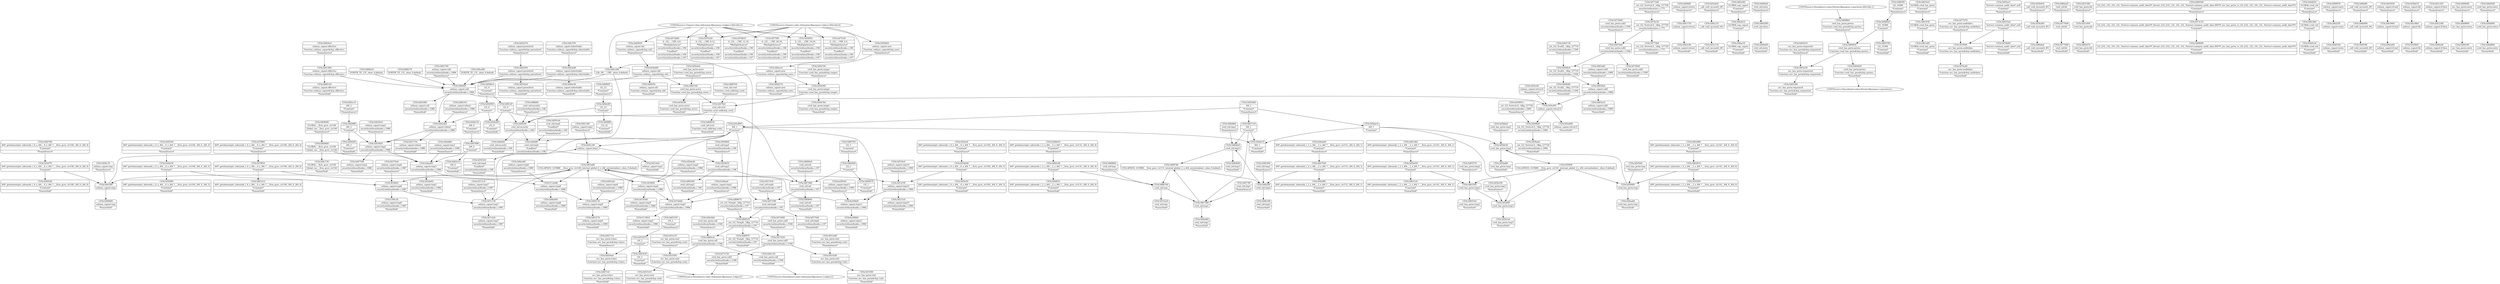 digraph {
	CE0x3d41340 [shape=record,shape=Mrecord,label="{CE0x3d41340|selinux_capset:tmp1|*SummSource*}"]
	CE0x3d40fd0 [shape=record,shape=Mrecord,label="{CE0x3d40fd0|selinux_capset:return|*SummSource*}"]
	CE0x3d3c800 [shape=record,shape=Mrecord,label="{CE0x3d3c800|i64_1|*Constant*}"]
	CE0x3d3ebe0 [shape=record,shape=Mrecord,label="{CE0x3d3ebe0|_call_void_mcount()_#3|*SummSource*}"]
	CE0x3d41480 [shape=record,shape=Mrecord,label="{CE0x3d41480|selinux_capset:effective|Function::selinux_capset&Arg::effective::}"]
	CE0x3d427f0 [shape=record,shape=Mrecord,label="{CE0x3d427f0|selinux_capset:inheritable|Function::selinux_capset&Arg::inheritable::|*SummSource*}"]
	CE0x3d430e0 [shape=record,shape=Mrecord,label="{CE0x3d430e0|selinux_capset:tmp2|security/selinux/hooks.c,1986|*SummSource*}"]
	CE0x3d443a0 [shape=record,shape=Mrecord,label="{CE0x3d443a0|selinux_capset:tmp9|security/selinux/hooks.c,1989|*SummSource*}"]
	CE0x3d63170 [shape=record,shape=Mrecord,label="{CE0x3d63170|selinux_capset:tmp9|security/selinux/hooks.c,1989|*SummSink*}"]
	CE0x3d65500 [shape=record,shape=Mrecord,label="{CE0x3d65500|cred_has_perm:tmp2}"]
	CE0x3d48f10 [shape=record,shape=Mrecord,label="{CE0x3d48f10|i64*_getelementptr_inbounds_(_2_x_i64_,_2_x_i64_*___llvm_gcov_ctr131,_i64_0,_i64_0)|*Constant*|*SummSink*}"]
	CE0x3d62e80 [shape=record,shape=Mrecord,label="{CE0x3d62e80|GLOBAL:cap_capset|*Constant*|*SummSource*}"]
	CE0x3d655e0 [shape=record,shape=Mrecord,label="{CE0x3d655e0|cred_has_perm:tmp2|*SummSink*}"]
	CE0x3d739d0 [shape=record,shape=Mrecord,label="{CE0x3d739d0|cred_has_perm:call2|security/selinux/hooks.c,1508|*SummSource*}"]
	CE0x3d3dc80 [shape=record,shape=Mrecord,label="{CE0x3d3dc80|i32_0|*Constant*|*SummSink*}"]
	CE0x3d45430 [shape=record,shape=Mrecord,label="{CE0x3d45430|i16_2|*Constant*|*SummSink*}"]
	CE0x3d4fc20 [shape=record,shape=Mrecord,label="{CE0x3d4fc20|i32_0|*Constant*}"]
	"CONST[source:0(mediator),value:2(dynamic)][purpose:{object}]"
	CE0x3d570f0 [shape=record,shape=Mrecord,label="{CE0x3d570f0|4:_i32,_:_CRE_20,24_|*MultipleSource*|security/selinux/hooks.c,196|*LoadInst*|security/selinux/hooks.c,196|security/selinux/hooks.c,197}"]
	CE0x3d68350 [shape=record,shape=Mrecord,label="{CE0x3d68350|cred_sid:cred|Function::cred_sid&Arg::cred::|*SummSource*}"]
	CE0x3d42740 [shape=record,shape=Mrecord,label="{CE0x3d42740|selinux_capset:call|security/selinux/hooks.c,1984|*SummSource*}"]
	CE0x3d5de60 [shape=record,shape=Mrecord,label="{CE0x3d5de60|selinux_capset:tmp3|security/selinux/hooks.c,1986|*SummSink*}"]
	CE0x3d614b0 [shape=record,shape=Mrecord,label="{CE0x3d614b0|i64*_getelementptr_inbounds_(_2_x_i64_,_2_x_i64_*___llvm_gcov_ctr141,_i64_0,_i64_1)|*Constant*|*SummSource*}"]
	CE0x3d76610 [shape=record,shape=Mrecord,label="{CE0x3d76610|4:_i32,_:_CRE_12,16_|*MultipleSource*|security/selinux/hooks.c,196|*LoadInst*|security/selinux/hooks.c,196|security/selinux/hooks.c,197}"]
	CE0x3d73750 [shape=record,shape=Mrecord,label="{CE0x3d73750|cred_has_perm:call1|security/selinux/hooks.c,1506|*SummSink*}"]
	CE0x3d45710 [shape=record,shape=Mrecord,label="{CE0x3d45710|avc_has_perm:tclass|Function::avc_has_perm&Arg::tclass::|*SummSource*}"]
	CE0x3d4d280 [shape=record,shape=Mrecord,label="{CE0x3d4d280|cred_sid:entry}"]
	CE0x3d62b10 [shape=record,shape=Mrecord,label="{CE0x3d62b10|GLOBAL:cap_capset|*Constant*}"]
	CE0x3d3ef70 [shape=record,shape=Mrecord,label="{CE0x3d3ef70|i64*_getelementptr_inbounds_(_6_x_i64_,_6_x_i64_*___llvm_gcov_ctr140,_i64_0,_i64_0)|*Constant*}"]
	CE0x3d60ec0 [shape=record,shape=Mrecord,label="{CE0x3d60ec0|cred_has_perm:call|security/selinux/hooks.c,1506}"]
	CE0x3d47fa0 [shape=record,shape=Mrecord,label="{CE0x3d47fa0|cred_sid:cred|Function::cred_sid&Arg::cred::}"]
	"CONST[source:0(mediator),value:0(static)][purpose:{operation}][SrcIdx:1]"
	CE0x4a58540 [shape=record,shape=Mrecord,label="{CE0x4a58540|selinux_capset:tmp11|security/selinux/hooks.c,1990|*SummSource*}"]
	CE0x3d5b4e0 [shape=record,shape=Mrecord,label="{CE0x3d5b4e0|cred_has_perm:actor|Function::cred_has_perm&Arg::actor::|*SummSource*}"]
	CE0x3d42950 [shape=record,shape=Mrecord,label="{CE0x3d42950|selinux_capset:permitted|Function::selinux_capset&Arg::permitted::}"]
	"CONST[source:0(mediator),value:0(static)][purpose:{operation}]"
	CE0x3d46da0 [shape=record,shape=Mrecord,label="{CE0x3d46da0|cred_sid:entry|*SummSource*}"]
	CE0x3d75a20 [shape=record,shape=Mrecord,label="{CE0x3d75a20|cred_sid:tmp|*SummSink*}"]
	CE0x3d5b950 [shape=record,shape=Mrecord,label="{CE0x3d5b950|i32_0|*Constant*}"]
	CE0x3d680a0 [shape=record,shape=Mrecord,label="{CE0x3d680a0|cred_sid:sid|security/selinux/hooks.c,197|*SummSource*}"]
	CE0x3d46e60 [shape=record,shape=Mrecord,label="{CE0x3d46e60|cred_sid:entry|*SummSink*}"]
	CE0x3d61a60 [shape=record,shape=Mrecord,label="{CE0x3d61a60|GLOBAL:cred_has_perm|*Constant*|*SummSink*}"]
	CE0x3d7c2e0 [shape=record,shape=Mrecord,label="{CE0x3d7c2e0|selinux_capset:tmp7|security/selinux/hooks.c,1987|*SummSink*}"]
	CE0x3d615c0 [shape=record,shape=Mrecord,label="{CE0x3d615c0|i64*_getelementptr_inbounds_(_2_x_i64_,_2_x_i64_*___llvm_gcov_ctr141,_i64_0,_i64_1)|*Constant*|*SummSink*}"]
	CE0x3d51750 [shape=record,shape=Mrecord,label="{CE0x3d51750|selinux_capset:tobool|security/selinux/hooks.c,1986|*SummSink*}"]
	CE0x3d659a0 [shape=record,shape=Mrecord,label="{CE0x3d659a0|selinux_capset:call1|security/selinux/hooks.c,1989}"]
	CE0x3d76b60 [shape=record,shape=Mrecord,label="{CE0x3d76b60|%struct.common_audit_data*_null|*Constant*|*SummSink*}"]
	CE0x3d468e0 [shape=record,shape=Mrecord,label="{CE0x3d468e0|i32_16384|*Constant*}"]
	CE0x3d77240 [shape=record,shape=Mrecord,label="{CE0x3d77240|_ret_i32_%retval.0,_!dbg_!27728|security/selinux/avc.c,775|*SummSource*}"]
	CE0x3d408f0 [shape=record,shape=Mrecord,label="{CE0x3d408f0|i64_2|*Constant*}"]
	CE0x3d5b580 [shape=record,shape=Mrecord,label="{CE0x3d5b580|cred_has_perm:target|Function::cred_has_perm&Arg::target::}"]
	CE0x3d5b260 [shape=record,shape=Mrecord,label="{CE0x3d5b260|_call_void_mcount()_#3}"]
	CE0x3d776d0 [shape=record,shape=Mrecord,label="{CE0x3d776d0|cred_sid:bb}"]
	CE0x3d3c110 [shape=record,shape=Mrecord,label="{CE0x3d3c110|_call_void_mcount()_#3|*SummSink*}"]
	CE0x3d66cd0 [shape=record,shape=Mrecord,label="{CE0x3d66cd0|i64*_getelementptr_inbounds_(_2_x_i64_,_2_x_i64_*___llvm_gcov_ctr131,_i64_0,_i64_0)|*Constant*}"]
	CE0x3d455a0 [shape=record,shape=Mrecord,label="{CE0x3d455a0|%struct.common_audit_data*_null|*Constant*}"]
	CE0x3d648d0 [shape=record,shape=Mrecord,label="{CE0x3d648d0|GLOBAL:__llvm_gcov_ctr140|Global_var:__llvm_gcov_ctr140}"]
	CE0x5abadf0 [shape=record,shape=Mrecord,label="{CE0x5abadf0|selinux_capset:tmp3|security/selinux/hooks.c,1986}"]
	CE0x3d51400 [shape=record,shape=Mrecord,label="{CE0x3d51400|cred_has_perm:bb}"]
	CE0x3d446c0 [shape=record,shape=Mrecord,label="{CE0x3d446c0|_ret_i32_%call2,_!dbg_!27719|security/selinux/hooks.c,1508}"]
	CE0x3d5bd30 [shape=record,shape=Mrecord,label="{CE0x3d5bd30|i64*_getelementptr_inbounds_(_2_x_i64_,_2_x_i64_*___llvm_gcov_ctr141,_i64_0,_i64_1)|*Constant*}"]
	CE0x3d68520 [shape=record,shape=Mrecord,label="{CE0x3d68520|_ret_i32_%tmp6,_!dbg_!27716|security/selinux/hooks.c,197}"]
	CE0x3d76e30 [shape=record,shape=Mrecord,label="{CE0x3d76e30|_ret_i32_%retval.0,_!dbg_!27728|security/selinux/avc.c,775}"]
	CE0x3d73c70 [shape=record,shape=Mrecord,label="{CE0x3d73c70|i32_(i32,_i32,_i16,_i32,_%struct.common_audit_data*)*_bitcast_(i32_(i32,_i32,_i16,_i32,_%struct.common_audit_data.495*)*_avc_has_perm_to_i32_(i32,_i32,_i16,_i32,_%struct.common_audit_data*)*)|*Constant*}"]
	CE0x3d4f8f0 [shape=record,shape=Mrecord,label="{CE0x3d4f8f0|i32_22|*Constant*|*SummSink*}"]
	CE0x3d54c40 [shape=record,shape=Mrecord,label="{CE0x3d54c40|selinux_capset:retval.0|*SummSource*}"]
	CE0x3d7c150 [shape=record,shape=Mrecord,label="{CE0x3d7c150|selinux_capset:tmp7|security/selinux/hooks.c,1987}"]
	CE0x3d673f0 [shape=record,shape=Mrecord,label="{CE0x3d673f0|cred_sid:tmp1|*SummSource*}"]
	CE0x3d4d1a0 [shape=record,shape=Mrecord,label="{CE0x3d4d1a0|GLOBAL:cred_sid|*Constant*|*SummSink*}"]
	CE0x3d4b360 [shape=record,shape=Mrecord,label="{CE0x3d4b360|cred_sid:tmp2|*SummSource*}"]
	CE0x3d42c10 [shape=record,shape=Mrecord,label="{CE0x3d42c10|_call_void_mcount()_#3}"]
	CE0x3d49470 [shape=record,shape=Mrecord,label="{CE0x3d49470|selinux_capset:entry|*SummSource*}"]
	CE0x3d4bbf0 [shape=record,shape=Mrecord,label="{CE0x3d4bbf0|_call_void_mcount()_#3|*SummSource*}"]
	CE0x3d665f0 [shape=record,shape=Mrecord,label="{CE0x3d665f0|i32_16384|*Constant*|*SummSource*}"]
	CE0x4a586b0 [shape=record,shape=Mrecord,label="{CE0x4a586b0|selinux_capset:tmp11|security/selinux/hooks.c,1990|*SummSink*}"]
	CE0x3d5b7b0 [shape=record,shape=Mrecord,label="{CE0x3d5b7b0|cred_has_perm:target|Function::cred_has_perm&Arg::target::|*SummSink*}"]
	CE0x3d461b0 [shape=record,shape=Mrecord,label="{CE0x3d461b0|selinux_capset:entry|*SummSink*}"]
	CE0x3d5e690 [shape=record,shape=Mrecord,label="{CE0x3d5e690|selinux_capset:retval.0|*SummSink*}"]
	CE0x3d68450 [shape=record,shape=Mrecord,label="{CE0x3d68450|cred_sid:cred|Function::cred_sid&Arg::cred::|*SummSink*}"]
	CE0x3d41dd0 [shape=record,shape=Mrecord,label="{CE0x3d41dd0|128:_i8*,_:_CRE:_elem_0:default:}"]
	CE0x3d69900 [shape=record,shape=Mrecord,label="{CE0x3d69900|cred_sid:sid|security/selinux/hooks.c,197|*SummSink*}"]
	CE0x3d44840 [shape=record,shape=Mrecord,label="{CE0x3d44840|_ret_i32_%call2,_!dbg_!27719|security/selinux/hooks.c,1508|*SummSink*}"]
	CE0x3636fe0 [shape=record,shape=Mrecord,label="{CE0x3636fe0|selinux_capset:tmp6|security/selinux/hooks.c,1987}"]
	CE0x3d3bdd0 [shape=record,shape=Mrecord,label="{CE0x3d3bdd0|selinux_capset:old|Function::selinux_capset&Arg::old::}"]
	CE0x5cb9aa0 [shape=record,shape=Mrecord,label="{CE0x5cb9aa0|selinux_capset:tmp5|security/selinux/hooks.c,1986|*SummSource*}"]
	CE0x3d66920 [shape=record,shape=Mrecord,label="{CE0x3d66920|cred_has_perm:perms|Function::cred_has_perm&Arg::perms::}"]
	CE0x3d4f590 [shape=record,shape=Mrecord,label="{CE0x3d4f590|_call_void_mcount()_#3|*SummSink*}"]
	CE0x3d43030 [shape=record,shape=Mrecord,label="{CE0x3d43030|selinux_capset:if.end|*SummSource*}"]
	CE0x3d3bb10 [shape=record,shape=Mrecord,label="{CE0x3d3bb10|selinux_capset:bb|*SummSource*}"]
	CE0x3d49240 [shape=record,shape=Mrecord,label="{CE0x3d49240|i64*_getelementptr_inbounds_(_6_x_i64_,_6_x_i64_*___llvm_gcov_ctr140,_i64_0,_i64_0)|*Constant*|*SummSink*}"]
	CE0x3d5b1a0 [shape=record,shape=Mrecord,label="{CE0x3d5b1a0|cred_has_perm:tmp3|*SummSink*}"]
	CE0x3d44050 [shape=record,shape=Mrecord,label="{CE0x3d44050|selinux_capset:old|Function::selinux_capset&Arg::old::|*SummSource*}"]
	CE0x3d60da0 [shape=record,shape=Mrecord,label="{CE0x3d60da0|_call_void_mcount()_#3|*SummSink*}"]
	CE0x3d40780 [shape=record,shape=Mrecord,label="{CE0x3d40780|i64*_getelementptr_inbounds_(_6_x_i64_,_6_x_i64_*___llvm_gcov_ctr140,_i64_0,_i64_0)|*Constant*|*SummSource*}"]
	CE0x3d50320 [shape=record,shape=Mrecord,label="{CE0x3d50320|cred_sid:tmp4|*LoadInst*|security/selinux/hooks.c,196|*SummSink*}"]
	CE0x3d5fca0 [shape=record,shape=Mrecord,label="{CE0x3d5fca0|i64*_getelementptr_inbounds_(_6_x_i64_,_6_x_i64_*___llvm_gcov_ctr140,_i64_0,_i64_5)|*Constant*|*SummSource*}"]
	CE0x3d41080 [shape=record,shape=Mrecord,label="{CE0x3d41080|selinux_capset:call|security/selinux/hooks.c,1984|*SummSink*}"]
	CE0x3d62880 [shape=record,shape=Mrecord,label="{CE0x3d62880|i64*_getelementptr_inbounds_(_2_x_i64_,_2_x_i64_*___llvm_gcov_ctr141,_i64_0,_i64_0)|*Constant*|*SummSource*}"]
	CE0x3d44730 [shape=record,shape=Mrecord,label="{CE0x3d44730|_ret_i32_%call2,_!dbg_!27719|security/selinux/hooks.c,1508|*SummSource*}"]
	CE0x3d45b10 [shape=record,shape=Mrecord,label="{CE0x3d45b10|avc_has_perm:requested|Function::avc_has_perm&Arg::requested::|*SummSource*}"]
	CE0x3d4aab0 [shape=record,shape=Mrecord,label="{CE0x3d4aab0|cred_has_perm:tmp|*SummSink*}"]
	CE0x3d475d0 [shape=record,shape=Mrecord,label="{CE0x3d475d0|selinux_capset:tmp2|security/selinux/hooks.c,1986|*SummSink*}"]
	CE0x3d4ee80 [shape=record,shape=Mrecord,label="{CE0x3d4ee80|VOIDTB_TE:_CE:_elem_0:default:}"]
	CE0x3d67310 [shape=record,shape=Mrecord,label="{CE0x3d67310|i64_1|*Constant*}"]
	CE0x3d62f30 [shape=record,shape=Mrecord,label="{CE0x3d62f30|selinux_capset:entry}"]
	CE0x3d49690 [shape=record,shape=Mrecord,label="{CE0x3d49690|i32_(i32,_i32,_i16,_i32,_%struct.common_audit_data*)*_bitcast_(i32_(i32,_i32,_i16,_i32,_%struct.common_audit_data.495*)*_avc_has_perm_to_i32_(i32,_i32,_i16,_i32,_%struct.common_audit_data*)*)|*Constant*|*SummSink*}"]
	CE0x3d69870 [shape=record,shape=Mrecord,label="{CE0x3d69870|i32_1|*Constant*|*SummSink*}"]
	CE0x3d69300 [shape=record,shape=Mrecord,label="{CE0x3d69300|cred_sid:tmp5|security/selinux/hooks.c,196|*SummSink*}"]
	CE0x3d62810 [shape=record,shape=Mrecord,label="{CE0x3d62810|i64*_getelementptr_inbounds_(_2_x_i64_,_2_x_i64_*___llvm_gcov_ctr141,_i64_0,_i64_0)|*Constant*}"]
	CE0x3d423d0 [shape=record,shape=Mrecord,label="{CE0x3d423d0|selinux_capset:if.then}"]
	CE0x3d772b0 [shape=record,shape=Mrecord,label="{CE0x3d772b0|_ret_i32_%retval.0,_!dbg_!27728|security/selinux/avc.c,775|*SummSink*}"]
	CE0x3d4d370 [shape=record,shape=Mrecord,label="{CE0x3d4d370|selinux_capset:new|Function::selinux_capset&Arg::new::|*SummSink*}"]
	CE0x3d533c0 [shape=record,shape=Mrecord,label="{CE0x3d533c0|selinux_capset:tmp10|security/selinux/hooks.c,1990|*SummSink*}"]
	CE0x3d66140 [shape=record,shape=Mrecord,label="{CE0x3d66140|selinux_capset:effective|Function::selinux_capset&Arg::effective::|*SummSink*}"]
	CE0x3d49c90 [shape=record,shape=Mrecord,label="{CE0x3d49c90|avc_has_perm:entry|*SummSink*}"]
	CE0x3d65a80 [shape=record,shape=Mrecord,label="{CE0x3d65a80|selinux_capset:call1|security/selinux/hooks.c,1989|*SummSource*}"]
	CE0x3d534c0 [shape=record,shape=Mrecord,label="{CE0x3d534c0|selinux_capset:tmp10|security/selinux/hooks.c,1990|*SummSource*}"]
	CE0x3d42a00 [shape=record,shape=Mrecord,label="{CE0x3d42a00|selinux_capset:if.end|*SummSink*}"]
	CE0x3d5d3e0 [shape=record,shape=Mrecord,label="{CE0x3d5d3e0|selinux_capset:permitted|Function::selinux_capset&Arg::permitted::|*SummSink*}"]
	CE0x3d44130 [shape=record,shape=Mrecord,label="{CE0x3d44130|selinux_capset:tmp9|security/selinux/hooks.c,1989}"]
	CE0x3d501a0 [shape=record,shape=Mrecord,label="{CE0x3d501a0|cred_sid:tmp4|*LoadInst*|security/selinux/hooks.c,196|*SummSource*}"]
	CE0x3d5bba0 [shape=record,shape=Mrecord,label="{CE0x3d5bba0|cred_has_perm:tmp1|*SummSource*}"]
	CE0x3d4bc60 [shape=record,shape=Mrecord,label="{CE0x3d4bc60|i32_22|*Constant*}"]
	CE0x3d45a30 [shape=record,shape=Mrecord,label="{CE0x3d45a30|avc_has_perm:requested|Function::avc_has_perm&Arg::requested::}"]
	CE0x3d57290 [shape=record,shape=Mrecord,label="{CE0x3d57290|cred_sid:tmp6|security/selinux/hooks.c,197}"]
	CE0x3d4fc90 [shape=record,shape=Mrecord,label="{CE0x3d4fc90|cred_sid:security|security/selinux/hooks.c,196}"]
	CE0x53f4c30 [shape=record,shape=Mrecord,label="{CE0x53f4c30|selinux_capset:tmp6|security/selinux/hooks.c,1987|*SummSink*}"]
	CE0x3d668b0 [shape=record,shape=Mrecord,label="{CE0x3d668b0|cred_has_perm:perms|Function::cred_has_perm&Arg::perms::|*SummSource*}"]
	CE0x3d43920 [shape=record,shape=Mrecord,label="{CE0x3d43920|selinux_capset:tmp2|security/selinux/hooks.c,1986}"]
	CE0x3d4dcc0 [shape=record,shape=Mrecord,label="{CE0x3d4dcc0|i64_0|*Constant*|*SummSink*}"]
	CE0x511a0d0 [shape=record,shape=Mrecord,label="{CE0x511a0d0|selinux_capset:tmp8|security/selinux/hooks.c,1989}"]
	"CONST[source:1(input),value:2(dynamic)][purpose:{object}][SrcIdx:0]"
	CE0x3d5e4f0 [shape=record,shape=Mrecord,label="{CE0x3d5e4f0|selinux_capset:retval.0}"]
	CE0x3d5f300 [shape=record,shape=Mrecord,label="{CE0x3d5f300|i64*_getelementptr_inbounds_(_2_x_i64_,_2_x_i64_*___llvm_gcov_ctr141,_i64_0,_i64_0)|*Constant*|*SummSink*}"]
	CE0x3d68760 [shape=record,shape=Mrecord,label="{CE0x3d68760|cred_sid:tmp}"]
	CE0x3d68670 [shape=record,shape=Mrecord,label="{CE0x3d68670|_ret_i32_%tmp6,_!dbg_!27716|security/selinux/hooks.c,197|*SummSource*}"]
	CE0x3d77490 [shape=record,shape=Mrecord,label="{CE0x3d77490|cred_sid:bb|*SummSink*}"]
	CE0x3d41f00 [shape=record,shape=Mrecord,label="{CE0x3d41f00|selinux_capset:tmp}"]
	CE0x3d47690 [shape=record,shape=Mrecord,label="{CE0x3d47690|i64_0|*Constant*}"]
	CE0x3d42cc0 [shape=record,shape=Mrecord,label="{CE0x3d42cc0|i64_2|*Constant*|*SummSource*}"]
	CE0x3d61930 [shape=record,shape=Mrecord,label="{CE0x3d61930|GLOBAL:cred_has_perm|*Constant*}"]
	CE0x3d675b0 [shape=record,shape=Mrecord,label="{CE0x3d675b0|i64*_getelementptr_inbounds_(_2_x_i64_,_2_x_i64_*___llvm_gcov_ctr131,_i64_0,_i64_1)|*Constant*}"]
	CE0x3d4f050 [shape=record,shape=Mrecord,label="{CE0x3d4f050|selinux_capset:old|Function::selinux_capset&Arg::old::|*SummSink*}"]
	CE0x3d73690 [shape=record,shape=Mrecord,label="{CE0x3d73690|cred_has_perm:call1|security/selinux/hooks.c,1506|*SummSource*}"]
	CE0x3d4cc50 [shape=record,shape=Mrecord,label="{CE0x3d4cc50|cred_has_perm:call|security/selinux/hooks.c,1506|*SummSink*}"]
	CE0x3d59aa0 [shape=record,shape=Mrecord,label="{CE0x3d59aa0|_ret_i32_%retval.0,_!dbg_!27726|security/selinux/hooks.c,1990|*SummSink*}"]
	CE0x3d73520 [shape=record,shape=Mrecord,label="{CE0x3d73520|cred_has_perm:call1|security/selinux/hooks.c,1506}"]
	CE0x3d50450 [shape=record,shape=Mrecord,label="{CE0x3d50450|cred_sid:tmp5|security/selinux/hooks.c,196}"]
	CE0x3d457e0 [shape=record,shape=Mrecord,label="{CE0x3d457e0|avc_has_perm:tclass|Function::avc_has_perm&Arg::tclass::|*SummSink*}"]
	CE0x3d50600 [shape=record,shape=Mrecord,label="{CE0x3d50600|cred_sid:tmp5|security/selinux/hooks.c,196|*SummSource*}"]
	CE0x3d4d660 [shape=record,shape=Mrecord,label="{CE0x3d4d660|cred_has_perm:entry|*SummSink*}"]
	CE0x3d4ac50 [shape=record,shape=Mrecord,label="{CE0x3d4ac50|GLOBAL:cap_capset|*Constant*|*SummSink*}"]
	CE0x5cb9a30 [shape=record,shape=Mrecord,label="{CE0x5cb9a30|i64*_getelementptr_inbounds_(_6_x_i64_,_6_x_i64_*___llvm_gcov_ctr140,_i64_0,_i64_3)|*Constant*}"]
	CE0x3d43660 [shape=record,shape=Mrecord,label="{CE0x3d43660|selinux_capset:if.end}"]
	CE0x3d682e0 [shape=record,shape=Mrecord,label="{CE0x3d682e0|VOIDTB_TE:_CE:_elem_0:default:}"]
	CE0x3d5d370 [shape=record,shape=Mrecord,label="{CE0x3d5d370|selinux_capset:permitted|Function::selinux_capset&Arg::permitted::|*SummSource*}"]
	CE0x3d4b990 [shape=record,shape=Mrecord,label="{CE0x3d4b990|_call_void_mcount()_#3}"]
	CE0x3d69700 [shape=record,shape=Mrecord,label="{CE0x3d69700|i32_1|*Constant*|*SummSource*}"]
	CE0x36370e0 [shape=record,shape=Mrecord,label="{CE0x36370e0|selinux_capset:tmp6|security/selinux/hooks.c,1987|*SummSource*}"]
	CE0x3d54bd0 [shape=record,shape=Mrecord,label="{CE0x3d54bd0|i64*_getelementptr_inbounds_(_6_x_i64_,_6_x_i64_*___llvm_gcov_ctr140,_i64_0,_i64_5)|*Constant*}"]
	CE0x3d51850 [shape=record,shape=Mrecord,label="{CE0x3d51850|avc_has_perm:ssid|Function::avc_has_perm&Arg::ssid::}"]
	CE0x3d4ad60 [shape=record,shape=Mrecord,label="{CE0x3d4ad60|cred_sid:tmp1|*SummSink*}"]
	CE0x3d4b6e0 [shape=record,shape=Mrecord,label="{CE0x3d4b6e0|cred_sid:tmp3}"]
	CE0x3d65570 [shape=record,shape=Mrecord,label="{CE0x3d65570|cred_has_perm:tmp2|*SummSource*}"]
	CE0x3d3bc70 [shape=record,shape=Mrecord,label="{CE0x3d3bc70|selinux_capset:tmp|*SummSource*}"]
	CE0x3d4d740 [shape=record,shape=Mrecord,label="{CE0x3d4d740|cred_has_perm:actor|Function::cred_has_perm&Arg::actor::}"]
	CE0x3d4d5d0 [shape=record,shape=Mrecord,label="{CE0x3d4d5d0|cred_has_perm:entry|*SummSource*}"]
	CE0x3d77070 [shape=record,shape=Mrecord,label="{CE0x3d77070|avc_has_perm:auditdata|Function::avc_has_perm&Arg::auditdata::|*SummSource*}"]
	CE0x3d5f480 [shape=record,shape=Mrecord,label="{CE0x3d5f480|cred_has_perm:tmp}"]
	CE0x3d40dc0 [shape=record,shape=Mrecord,label="{CE0x3d40dc0|selinux_capset:effective|Function::selinux_capset&Arg::effective::|*SummSource*}"]
	CE0x3d618c0 [shape=record,shape=Mrecord,label="{CE0x3d618c0|GLOBAL:cred_has_perm|*Constant*|*SummSource*}"]
	CE0x3d65a10 [shape=record,shape=Mrecord,label="{CE0x3d65a10|selinux_capset:call1|security/selinux/hooks.c,1989|*SummSink*}"]
	CE0x3d5bb30 [shape=record,shape=Mrecord,label="{CE0x3d5bb30|cred_has_perm:tmp1}"]
	CE0x3d4b2f0 [shape=record,shape=Mrecord,label="{CE0x3d4b2f0|cred_sid:tmp2}"]
	CE0x3d51a70 [shape=record,shape=Mrecord,label="{CE0x3d51a70|avc_has_perm:ssid|Function::avc_has_perm&Arg::ssid::|*SummSource*}"]
	CE0x3d4dc50 [shape=record,shape=Mrecord,label="{CE0x3d4dc50|i64_0|*Constant*|*SummSource*}"]
	CE0x3d5b450 [shape=record,shape=Mrecord,label="{CE0x3d5b450|_call_void_mcount()_#3|*SummSource*}"]
	CE0x3d40f20 [shape=record,shape=Mrecord,label="{CE0x3d40f20|selinux_capset:call|security/selinux/hooks.c,1984}"]
	CE0x3d68840 [shape=record,shape=Mrecord,label="{CE0x3d68840|cred_sid:tmp|*SummSource*}"]
	CE0x3d4eb40 [shape=record,shape=Mrecord,label="{CE0x3d4eb40|selinux_capset:tmp8|security/selinux/hooks.c,1989|*SummSink*}"]
	CE0x3d64940 [shape=record,shape=Mrecord,label="{CE0x3d64940|GLOBAL:__llvm_gcov_ctr140|Global_var:__llvm_gcov_ctr140|*SummSource*}"]
	CE0x3d48d50 [shape=record,shape=Mrecord,label="{CE0x3d48d50|i64*_getelementptr_inbounds_(_2_x_i64_,_2_x_i64_*___llvm_gcov_ctr131,_i64_0,_i64_0)|*Constant*|*SummSource*}"]
	CE0x3d4b3d0 [shape=record,shape=Mrecord,label="{CE0x3d4b3d0|cred_sid:tmp2|*SummSink*}"]
	CE0x3d470a0 [shape=record,shape=Mrecord,label="{CE0x3d470a0|cred_has_perm:call2|security/selinux/hooks.c,1508}"]
	CE0x3d5f100 [shape=record,shape=Mrecord,label="{CE0x3d5f100|i64*_getelementptr_inbounds_(_6_x_i64_,_6_x_i64_*___llvm_gcov_ctr140,_i64_0,_i64_3)|*Constant*|*SummSource*}"]
	CE0x3d51580 [shape=record,shape=Mrecord,label="{CE0x3d51580|cred_has_perm:bb|*SummSource*}"]
	CE0x3d49800 [shape=record,shape=Mrecord,label="{CE0x3d49800|avc_has_perm:entry}"]
	CE0x3d687d0 [shape=record,shape=Mrecord,label="{CE0x3d687d0|COLLAPSED:_GCMRE___llvm_gcov_ctr131_internal_global_2_x_i64_zeroinitializer:_elem_0:default:}"]
	CE0x3d43a80 [shape=record,shape=Mrecord,label="{CE0x3d43a80|COLLAPSED:_GCMRE___llvm_gcov_ctr140_internal_global_6_x_i64_zeroinitializer:_elem_0:default:}"]
	CE0x3d44650 [shape=record,shape=Mrecord,label="{CE0x3d44650|cred_has_perm:perms|Function::cred_has_perm&Arg::perms::|*SummSink*}"]
	CE0x3d53350 [shape=record,shape=Mrecord,label="{CE0x3d53350|selinux_capset:tmp10|security/selinux/hooks.c,1990}"]
	CE0x3d7d540 [shape=record,shape=Mrecord,label="{CE0x3d7d540|selinux_capset:tmp4|security/selinux/hooks.c,1986|*SummSink*}"]
	CE0x3d575d0 [shape=record,shape=Mrecord,label="{CE0x3d575d0|cred_sid:tmp6|security/selinux/hooks.c,197|*SummSink*}"]
	CE0x3d5df40 [shape=record,shape=Mrecord,label="{CE0x3d5df40|selinux_capset:tmp4|security/selinux/hooks.c,1986}"]
	CE0x3d49b90 [shape=record,shape=Mrecord,label="{CE0x3d49b90|avc_has_perm:entry|*SummSource*}"]
	CE0x3d76fd0 [shape=record,shape=Mrecord,label="{CE0x3d76fd0|avc_has_perm:auditdata|Function::avc_has_perm&Arg::auditdata::}"]
	CE0x3d65d70 [shape=record,shape=Mrecord,label="{CE0x3d65d70|cred_has_perm:bb|*SummSink*}"]
	CE0x3d4b8d0 [shape=record,shape=Mrecord,label="{CE0x3d4b8d0|cred_sid:tmp3|*SummSink*}"]
	CE0x3d5f090 [shape=record,shape=Mrecord,label="{CE0x3d5f090|i64*_getelementptr_inbounds_(_6_x_i64_,_6_x_i64_*___llvm_gcov_ctr140,_i64_0,_i64_3)|*Constant*|*SummSink*}"]
	CE0x3d5f560 [shape=record,shape=Mrecord,label="{CE0x3d5f560|cred_has_perm:tmp|*SummSource*}"]
	CE0x3d51dd0 [shape=record,shape=Mrecord,label="{CE0x3d51dd0|avc_has_perm:tsid|Function::avc_has_perm&Arg::tsid::|*SummSource*}"]
	CE0x3d4cbb0 [shape=record,shape=Mrecord,label="{CE0x3d4cbb0|cred_has_perm:call|security/selinux/hooks.c,1506|*SummSource*}"]
	CE0x3d49580 [shape=record,shape=Mrecord,label="{CE0x3d49580|i32_(i32,_i32,_i16,_i32,_%struct.common_audit_data*)*_bitcast_(i32_(i32,_i32,_i16,_i32,_%struct.common_audit_data.495*)*_avc_has_perm_to_i32_(i32,_i32,_i16,_i32,_%struct.common_audit_data*)*)|*Constant*|*SummSource*}"]
	CE0x3d40c60 [shape=record,shape=Mrecord,label="{CE0x3d40c60|selinux_capset:if.then|*SummSink*}"]
	CE0x3d3c8b0 [shape=record,shape=Mrecord,label="{CE0x3d3c8b0|selinux_capset:bb}"]
	CE0x3d4f850 [shape=record,shape=Mrecord,label="{CE0x3d4f850|i32_22|*Constant*|*SummSource*}"]
	"CONST[source:0(mediator),value:2(dynamic)][purpose:{subject}]"
	CE0x3d4de70 [shape=record,shape=Mrecord,label="{CE0x3d4de70|i64_1|*Constant*|*SummSink*}"]
	CE0x3d4cd60 [shape=record,shape=Mrecord,label="{CE0x3d4cd60|GLOBAL:cred_sid|*Constant*}"]
	CE0x3d52070 [shape=record,shape=Mrecord,label="{CE0x3d52070|i16_2|*Constant*}"]
	CE0x3d4ea40 [shape=record,shape=Mrecord,label="{CE0x3d4ea40|selinux_capset:tmp8|security/selinux/hooks.c,1989|*SummSource*}"]
	CE0x3d57430 [shape=record,shape=Mrecord,label="{CE0x3d57430|cred_sid:tmp6|security/selinux/hooks.c,197|*SummSource*}"]
	CE0x3d73b00 [shape=record,shape=Mrecord,label="{CE0x3d73b00|cred_has_perm:call2|security/selinux/hooks.c,1508|*SummSink*}"]
	CE0x3d4f260 [shape=record,shape=Mrecord,label="{CE0x3d4f260|i64_2|*Constant*|*SummSink*}"]
	CE0x3d5b5f0 [shape=record,shape=Mrecord,label="{CE0x3d5b5f0|cred_has_perm:actor|Function::cred_has_perm&Arg::actor::|*SummSink*}"]
	CE0x3d46310 [shape=record,shape=Mrecord,label="{CE0x3d46310|selinux_capset:tobool|security/selinux/hooks.c,1986|*SummSource*}"]
	CE0x3d4fb60 [shape=record,shape=Mrecord,label="{CE0x3d4fb60|cred_sid:security|security/selinux/hooks.c,196|*SummSource*}"]
	CE0x3d7c1c0 [shape=record,shape=Mrecord,label="{CE0x3d7c1c0|selinux_capset:tmp7|security/selinux/hooks.c,1987|*SummSource*}"]
	CE0x3d5b100 [shape=record,shape=Mrecord,label="{CE0x3d5b100|cred_has_perm:tmp3|*SummSource*}"]
	CE0x3d4c730 [shape=record,shape=Mrecord,label="{CE0x3d4c730|GLOBAL:__llvm_gcov_ctr140|Global_var:__llvm_gcov_ctr140|*SummSink*}"]
	"CONST[source:1(input),value:2(dynamic)][purpose:{subject}][SrcIdx:2]"
	CE0x3d4be30 [shape=record,shape=Mrecord,label="{CE0x3d4be30|selinux_capset:inheritable|Function::selinux_capset&Arg::inheritable::|*SummSink*}"]
	CE0x3d4acc0 [shape=record,shape=Mrecord,label="{CE0x3d4acc0|selinux_capset:new|Function::selinux_capset&Arg::new::}"]
	CE0x3d679d0 [shape=record,shape=Mrecord,label="{CE0x3d679d0|cred_sid:sid|security/selinux/hooks.c,197}"]
	CE0x3d510e0 [shape=record,shape=Mrecord,label="{CE0x3d510e0|selinux_capset:tmp1|*SummSink*}"]
	CE0x3d4d490 [shape=record,shape=Mrecord,label="{CE0x3d4d490|cred_has_perm:entry}"]
	CE0x3d3f4b0 [shape=record,shape=Mrecord,label="{CE0x3d3f4b0|selinux_capset:bb|*SummSink*}"]
	CE0x3d7d4d0 [shape=record,shape=Mrecord,label="{CE0x3d7d4d0|selinux_capset:tmp5|security/selinux/hooks.c,1986}"]
	CE0x3d439d0 [shape=record,shape=Mrecord,label="{CE0x3d439d0|i64_1|*Constant*|*SummSource*}"]
	CE0x3d67380 [shape=record,shape=Mrecord,label="{CE0x3d67380|cred_sid:tmp1}"]
	CE0x3d56f50 [shape=record,shape=Mrecord,label="{CE0x3d56f50|4:_i32,_:_CRE_16,20_|*MultipleSource*|security/selinux/hooks.c,196|*LoadInst*|security/selinux/hooks.c,196|security/selinux/hooks.c,197}"]
	CE0x3d51b10 [shape=record,shape=Mrecord,label="{CE0x3d51b10|avc_has_perm:ssid|Function::avc_has_perm&Arg::ssid::|*SummSink*}"]
	CE0x3d5ded0 [shape=record,shape=Mrecord,label="{CE0x3d5ded0|selinux_capset:tmp4|security/selinux/hooks.c,1986|*SummSource*}"]
	CE0x3d4b860 [shape=record,shape=Mrecord,label="{CE0x3d4b860|cred_sid:tmp3|*SummSource*}"]
	CE0x5119fc0 [shape=record,shape=Mrecord,label="{CE0x5119fc0|selinux_capset:tmp5|security/selinux/hooks.c,1986|*SummSink*}"]
	CE0x3d5bac0 [shape=record,shape=Mrecord,label="{CE0x3d5bac0|i64_1|*Constant*}"]
	CE0x3d41c00 [shape=record,shape=Mrecord,label="{CE0x3d41c00|selinux_capset:tmp1}"]
	CE0x3d51f00 [shape=record,shape=Mrecord,label="{CE0x3d51f00|avc_has_perm:tsid|Function::avc_has_perm&Arg::tsid::|*SummSink*}"]
	CE0x3d50820 [shape=record,shape=Mrecord,label="{CE0x3d50820|selinux_capset:new|Function::selinux_capset&Arg::new::|*SummSource*}"]
	CE0x3d42ab0 [shape=record,shape=Mrecord,label="{CE0x3d42ab0|selinux_capset:tobool|security/selinux/hooks.c,1986}"]
	CE0x3d75cf0 [shape=record,shape=Mrecord,label="{CE0x3d75cf0|4:_i32,_:_CRE_0,4_|*MultipleSource*|security/selinux/hooks.c,196|*LoadInst*|security/selinux/hooks.c,196|security/selinux/hooks.c,197}"]
	CE0x3d66a20 [shape=record,shape=Mrecord,label="{CE0x3d66a20|cred_sid:bb|*SummSource*}"]
	CE0x3d4dd80 [shape=record,shape=Mrecord,label="{CE0x3d4dd80|selinux_capset:tmp3|security/selinux/hooks.c,1986|*SummSource*}"]
	CE0x3d598a0 [shape=record,shape=Mrecord,label="{CE0x3d598a0|_ret_i32_%retval.0,_!dbg_!27726|security/selinux/hooks.c,1990}"]
	CE0x3d7f890 [shape=record,shape=Mrecord,label="{CE0x3d7f890|i64*_getelementptr_inbounds_(_6_x_i64_,_6_x_i64_*___llvm_gcov_ctr140,_i64_0,_i64_4)|*Constant*|*SummSource*}"]
	CE0x3d4d020 [shape=record,shape=Mrecord,label="{CE0x3d4d020|GLOBAL:cred_sid|*Constant*|*SummSource*}"]
	CE0x3d68270 [shape=record,shape=Mrecord,label="{CE0x3d68270|VOIDTB_TE:_CE:_elem_0:default:}"]
	CE0x3d5fe50 [shape=record,shape=Mrecord,label="{CE0x3d5fe50|i64*_getelementptr_inbounds_(_6_x_i64_,_6_x_i64_*___llvm_gcov_ctr140,_i64_0,_i64_5)|*Constant*|*SummSink*}"]
	CE0x3d4af90 [shape=record,shape=Mrecord,label="{CE0x3d4af90|i64*_getelementptr_inbounds_(_2_x_i64_,_2_x_i64_*___llvm_gcov_ctr131,_i64_0,_i64_1)|*Constant*|*SummSink*}"]
	CE0x3d5b9c0 [shape=record,shape=Mrecord,label="{CE0x3d5b9c0|i32_0|*Constant*|*SummSource*}"]
	CE0x3d456a0 [shape=record,shape=Mrecord,label="{CE0x3d456a0|avc_has_perm:tclass|Function::avc_has_perm&Arg::tclass::}"]
	CE0x3d76320 [shape=record,shape=Mrecord,label="{CE0x3d76320|4:_i32,_:_CRE_8,12_|*MultipleSource*|security/selinux/hooks.c,196|*LoadInst*|security/selinux/hooks.c,196|security/selinux/hooks.c,197}"]
	CE0x3d65210 [shape=record,shape=Mrecord,label="{CE0x3d65210|i64*_getelementptr_inbounds_(_6_x_i64_,_6_x_i64_*___llvm_gcov_ctr140,_i64_0,_i64_4)|*Constant*|*SummSink*}"]
	CE0x3d46f70 [shape=record,shape=Mrecord,label="{CE0x3d46f70|_ret_i32_%tmp6,_!dbg_!27716|security/selinux/hooks.c,197|*SummSink*}"]
	CE0x3d59910 [shape=record,shape=Mrecord,label="{CE0x3d59910|_ret_i32_%retval.0,_!dbg_!27726|security/selinux/hooks.c,1990|*SummSource*}"]
	CE0x3d5af40 [shape=record,shape=Mrecord,label="{CE0x3d5af40|cred_has_perm:tmp3}"]
	CE0x3d40840 [shape=record,shape=Mrecord,label="{CE0x3d40840|selinux_capset:tmp|*SummSink*}"]
	CE0x3d5bdd0 [shape=record,shape=Mrecord,label="{CE0x3d5bdd0|cred_has_perm:tmp1|*SummSink*}"]
	CE0x3d45c80 [shape=record,shape=Mrecord,label="{CE0x3d45c80|avc_has_perm:requested|Function::avc_has_perm&Arg::requested::|*SummSink*}"]
	CE0x3d5f4f0 [shape=record,shape=Mrecord,label="{CE0x3d5f4f0|COLLAPSED:_GCMRE___llvm_gcov_ctr141_internal_global_2_x_i64_zeroinitializer:_elem_0:default:}"]
	CE0x3d45350 [shape=record,shape=Mrecord,label="{CE0x3d45350|i16_2|*Constant*|*SummSource*}"]
	CE0x3d4fe60 [shape=record,shape=Mrecord,label="{CE0x3d4fe60|cred_sid:security|security/selinux/hooks.c,196|*SummSink*}"]
	CE0x3d4fdf0 [shape=record,shape=Mrecord,label="{CE0x3d4fdf0|cred_sid:tmp4|*LoadInst*|security/selinux/hooks.c,196}"]
	CE0x3d69440 [shape=record,shape=Mrecord,label="{CE0x3d69440|i32_1|*Constant*}"]
	CE0x3d3c320 [shape=record,shape=Mrecord,label="{CE0x3d3c320|selinux_capset:if.then|*SummSource*}"]
	CE0x4a584d0 [shape=record,shape=Mrecord,label="{CE0x4a584d0|selinux_capset:tmp11|security/selinux/hooks.c,1990}"]
	CE0x3d45ec0 [shape=record,shape=Mrecord,label="{CE0x3d45ec0|%struct.common_audit_data*_null|*Constant*|*SummSource*}"]
	CE0x3d42ed0 [shape=record,shape=Mrecord,label="{CE0x3d42ed0|selinux_capset:inheritable|Function::selinux_capset&Arg::inheritable::}"]
	CE0x3d5b740 [shape=record,shape=Mrecord,label="{CE0x3d5b740|cred_has_perm:target|Function::cred_has_perm&Arg::target::|*SummSource*}"]
	CE0x3d75d60 [shape=record,shape=Mrecord,label="{CE0x3d75d60|4:_i32,_:_CRE_4,8_|*MultipleSource*|security/selinux/hooks.c,196|*LoadInst*|security/selinux/hooks.c,196|security/selinux/hooks.c,197}"]
	CE0x3d43c90 [shape=record,shape=Mrecord,label="{CE0x3d43c90|selinux_capset:return|*SummSink*}"]
	CE0x3d4ae60 [shape=record,shape=Mrecord,label="{CE0x3d4ae60|i64*_getelementptr_inbounds_(_2_x_i64_,_2_x_i64_*___llvm_gcov_ctr131,_i64_0,_i64_1)|*Constant*|*SummSource*}"]
	CE0x3d51bd0 [shape=record,shape=Mrecord,label="{CE0x3d51bd0|avc_has_perm:tsid|Function::avc_has_perm&Arg::tsid::}"]
	CE0x3d41730 [shape=record,shape=Mrecord,label="{CE0x3d41730|selinux_capset:return}"]
	CE0x3d66740 [shape=record,shape=Mrecord,label="{CE0x3d66740|i32_16384|*Constant*|*SummSink*}"]
	CE0x3d76cb0 [shape=record,shape=Mrecord,label="{CE0x3d76cb0|avc_has_perm:auditdata|Function::avc_has_perm&Arg::auditdata::|*SummSink*}"]
	CE0x3d7f820 [shape=record,shape=Mrecord,label="{CE0x3d7f820|i64*_getelementptr_inbounds_(_6_x_i64_,_6_x_i64_*___llvm_gcov_ctr140,_i64_0,_i64_4)|*Constant*}"]
	CE0x3d4dd80 -> CE0x5abadf0
	CE0x3d68520 -> CE0x3d73520
	CE0x3d5d370 -> CE0x3d42950
	CE0x3636fe0 -> CE0x53f4c30
	CE0x3d59910 -> CE0x3d598a0
	CE0x3d76e30 -> CE0x3d470a0
	CE0x3d41f00 -> CE0x3d40840
	CE0x3d501a0 -> CE0x3d4fdf0
	CE0x3d5b100 -> CE0x3d5af40
	CE0x3d43030 -> CE0x3d43660
	CE0x3d77070 -> CE0x3d76fd0
	CE0x3d42950 -> CE0x3d5d3e0
	CE0x3d51850 -> CE0x3d51b10
	CE0x3d7f890 -> CE0x3d7f820
	CE0x3d47690 -> CE0x3d4dcc0
	"CONST[source:1(input),value:2(dynamic)][purpose:{object}][SrcIdx:0]" -> CE0x3d570f0
	CE0x3d430e0 -> CE0x3d43920
	CE0x3d4d490 -> CE0x3d4d660
	CE0x3d408f0 -> CE0x3d4f260
	CE0x3d679d0 -> CE0x3d57290
	CE0x3d61930 -> CE0x3d61a60
	CE0x3d5b740 -> CE0x3d5b580
	CE0x3d53350 -> CE0x3d533c0
	CE0x3d57430 -> CE0x3d57290
	CE0x3d73750 -> "CONST[source:0(mediator),value:2(dynamic)][purpose:{object}]"
	CE0x3d5bac0 -> CE0x3d4de70
	CE0x3d51a70 -> CE0x3d51850
	CE0x3d3bdd0 -> CE0x3d4d740
	CE0x3d680a0 -> CE0x3d679d0
	CE0x3d4b2f0 -> CE0x3d4b6e0
	CE0x3d5ded0 -> CE0x3d5df40
	CE0x3d43a80 -> CE0x3636fe0
	CE0x3d66cd0 -> CE0x3d48f10
	CE0x3d44130 -> CE0x3d43a80
	CE0x4a58540 -> CE0x4a584d0
	CE0x3d3ebe0 -> CE0x3d42c10
	CE0x3d41480 -> CE0x3d40f20
	CE0x3d54bd0 -> CE0x3d53350
	CE0x5cb9aa0 -> CE0x3d7d4d0
	CE0x3d7c1c0 -> CE0x3d7c150
	CE0x3d62880 -> CE0x3d62810
	CE0x3d50820 -> CE0x3d4acc0
	CE0x3d64940 -> CE0x3d648d0
	CE0x3d40dc0 -> CE0x3d41480
	CE0x3d439d0 -> CE0x3d5bac0
	"CONST[source:1(input),value:2(dynamic)][purpose:{object}][SrcIdx:0]" -> CE0x3d41dd0
	CE0x3d659a0 -> CE0x3d5e4f0
	CE0x3d5bb30 -> CE0x3d5f4f0
	CE0x3d423d0 -> CE0x3d40c60
	CE0x3d45a30 -> CE0x3d45c80
	"CONST[source:1(input),value:2(dynamic)][purpose:{subject}][SrcIdx:2]" -> CE0x3d41dd0
	CE0x3d73520 -> CE0x3d73750
	CE0x3d5af40 -> CE0x3d5b1a0
	CE0x3d41f00 -> CE0x3d41c00
	CE0x4a584d0 -> CE0x3d43a80
	CE0x3d40f20 -> CE0x3d41080
	CE0x3d4fb60 -> CE0x3d4fc90
	CE0x3d3ef70 -> CE0x3d41f00
	CE0x3d648d0 -> CE0x5abadf0
	CE0x3d43a80 -> CE0x3d53350
	CE0x3d4d020 -> CE0x3d4cd60
	CE0x3d470a0 -> CE0x3d446c0
	CE0x3d68520 -> CE0x3d60ec0
	CE0x3d4fc90 -> CE0x3d4fdf0
	CE0x3d49b90 -> CE0x3d49800
	CE0x3d648d0 -> CE0x3d4c730
	CE0x3d45b10 -> CE0x3d45a30
	CE0x3d675b0 -> CE0x3d4af90
	CE0x3d68840 -> CE0x3d68760
	CE0x3d42ed0 -> CE0x3d4be30
	CE0x3d5df40 -> CE0x3d7d540
	CE0x3d73c70 -> CE0x3d49690
	CE0x3d66a20 -> CE0x3d776d0
	CE0x3d62b10 -> CE0x3d4ac50
	CE0x3d5e4f0 -> CE0x3d5e690
	CE0x3d4bc60 -> CE0x3d4f8f0
	CE0x3d41dd0 -> CE0x3d4fdf0
	CE0x3d5b580 -> CE0x3d47fa0
	"CONST[source:1(input),value:2(dynamic)][purpose:{subject}][SrcIdx:2]" -> CE0x3d75d60
	CE0x3d659a0 -> CE0x3d65a10
	CE0x3d446c0 -> CE0x3d44840
	CE0x3d4cc50 -> "CONST[source:0(mediator),value:2(dynamic)][purpose:{subject}]"
	CE0x3d44650 -> "CONST[source:0(mediator),value:0(static)][purpose:{operation}]"
	CE0x3d4b6e0 -> CE0x3d4b8d0
	CE0x3d73520 -> CE0x3d51bd0
	CE0x3d4acc0 -> CE0x3d40f20
	CE0x36370e0 -> CE0x3636fe0
	CE0x3d65500 -> CE0x3d655e0
	CE0x3d4cbb0 -> CE0x3d60ec0
	CE0x3d4b860 -> CE0x3d4b6e0
	CE0x3d43660 -> CE0x3d42a00
	CE0x3d739d0 -> CE0x3d470a0
	CE0x3d443a0 -> CE0x3d44130
	CE0x3d5bac0 -> CE0x3d5bb30
	CE0x3d67310 -> CE0x3d4b6e0
	CE0x511a0d0 -> CE0x3d4eb40
	CE0x3d4dc50 -> CE0x3d47690
	CE0x5abadf0 -> CE0x3d5df40
	CE0x3d5bd30 -> CE0x3d65500
	CE0x3d68760 -> CE0x3d75a20
	CE0x3d49470 -> CE0x3d62f30
	CE0x3d67310 -> CE0x3d4de70
	CE0x3d5b950 -> CE0x3d42ab0
	CE0x3d43920 -> CE0x3d475d0
	CE0x3d42ab0 -> CE0x3d51750
	CE0x3d4fc20 -> CE0x3d3dc80
	CE0x3d45350 -> CE0x3d52070
	CE0x3d4d5d0 -> CE0x3d4d490
	CE0x3d5b580 -> CE0x3d5b7b0
	"CONST[source:1(input),value:2(dynamic)][purpose:{subject}][SrcIdx:2]" -> CE0x3d76610
	CE0x3d5f480 -> CE0x3d4aab0
	CE0x3d52070 -> CE0x3d45430
	CE0x3d534c0 -> CE0x3d53350
	CE0x3d4ee80 -> CE0x3d40f20
	CE0x3d3c800 -> CE0x3d7c150
	CE0x3d5e4f0 -> CE0x3d598a0
	CE0x3d5f480 -> CE0x3d5bb30
	CE0x3d43920 -> CE0x5abadf0
	CE0x3d5f4f0 -> CE0x3d65500
	CE0x3d4acc0 -> CE0x3d5b580
	CE0x3d4b360 -> CE0x3d4b2f0
	CE0x3d5b9c0 -> CE0x3d4fc20
	CE0x3d4fc20 -> CE0x3d679d0
	CE0x3d67380 -> CE0x3d687d0
	CE0x3d3c8b0 -> CE0x3d3f4b0
	CE0x3d7c150 -> CE0x3d7c2e0
	CE0x3d51580 -> CE0x3d51400
	CE0x3d468e0 -> CE0x3d66920
	CE0x3d40f20 -> CE0x3d42ab0
	CE0x3d43a80 -> CE0x3d41f00
	CE0x3d5df40 -> CE0x3d7d4d0
	CE0x4a584d0 -> CE0x4a586b0
	CE0x3d65500 -> CE0x3d5af40
	CE0x3d68670 -> CE0x3d68520
	CE0x3d60ec0 -> CE0x3d51850
	CE0x3d4bc60 -> CE0x3d4fc90
	CE0x3d4fc20 -> CE0x3d4fc90
	CE0x3d50600 -> CE0x3d50450
	CE0x3d69700 -> CE0x3d69440
	CE0x3d62e80 -> CE0x3d62b10
	CE0x3d675b0 -> CE0x3d4b2f0
	"CONST[source:1(input),value:2(dynamic)][purpose:{object}][SrcIdx:0]" -> CE0x3d56f50
	CE0x3d44130 -> CE0x3d63170
	CE0x3d3bdd0 -> CE0x3d40f20
	CE0x3d4cd60 -> CE0x3d4d1a0
	CE0x3d42cc0 -> CE0x3d408f0
	CE0x3d67380 -> CE0x3d4ad60
	CE0x3d4fdf0 -> CE0x3d50320
	CE0x3d3bc70 -> CE0x3d41f00
	CE0x3d5f4f0 -> CE0x3d5f480
	CE0x3d40780 -> CE0x3d3ef70
	CE0x3d7d4d0 -> CE0x3d43a80
	CE0x3d668b0 -> CE0x3d66920
	CE0x3d7f820 -> CE0x3d65210
	CE0x3d68760 -> CE0x3d67380
	CE0x3d5bd30 -> CE0x3d615c0
	CE0x3d67310 -> CE0x3d67380
	CE0x3d4bbf0 -> CE0x3d4b990
	CE0x3d4ea40 -> CE0x511a0d0
	CE0x3d618c0 -> CE0x3d61930
	CE0x3d3c800 -> CE0x4a584d0
	CE0x3d65570 -> CE0x3d65500
	CE0x3d53350 -> CE0x4a584d0
	CE0x3d3c800 -> CE0x3d41c00
	CE0x3d45710 -> CE0x3d456a0
	CE0x3d456a0 -> CE0x3d457e0
	CE0x3d62810 -> CE0x3d5f300
	CE0x3d5bba0 -> CE0x3d5bb30
	"CONST[source:1(input),value:2(dynamic)][purpose:{object}][SrcIdx:0]" -> CE0x3d75cf0
	CE0x3d4f850 -> CE0x3d4bc60
	CE0x3d3bb10 -> CE0x3d3c8b0
	CE0x3d43a80 -> CE0x3d5df40
	CE0x3d69440 -> CE0x3d679d0
	CE0x3d614b0 -> CE0x3d5bd30
	CE0x3d43a80 -> CE0x511a0d0
	"CONST[source:1(input),value:2(dynamic)][purpose:{object}][SrcIdx:0]" -> CE0x3d50820
	CE0x3d3c320 -> CE0x3d423d0
	"CONST[source:1(input),value:2(dynamic)][purpose:{subject}][SrcIdx:2]" -> CE0x3d76320
	CE0x3d62810 -> CE0x3d5f480
	CE0x3d45430 -> "CONST[source:0(mediator),value:2(dynamic)][purpose:{object}]"
	CE0x3d5bac0 -> CE0x3d5af40
	"CONST[source:1(input),value:2(dynamic)][purpose:{object}][SrcIdx:0]" -> CE0x3d76320
	CE0x3d60ec0 -> CE0x3d4cc50
	CE0x3d40f20 -> CE0x3d5e4f0
	CE0x3d44050 -> CE0x3d3bdd0
	CE0x3d68270 -> CE0x3d40f20
	CE0x3d5b950 -> CE0x3d3dc80
	CE0x3d446c0 -> CE0x3d659a0
	CE0x3d5f560 -> CE0x3d5f480
	CE0x3d68350 -> CE0x3d47fa0
	CE0x3d66920 -> CE0x3d45a30
	CE0x3d76e30 -> CE0x3d772b0
	CE0x3d4fc90 -> CE0x3d4fe60
	"CONST[source:1(input),value:2(dynamic)][purpose:{subject}][SrcIdx:2]" -> CE0x3d570f0
	"CONST[source:0(mediator),value:0(static)][purpose:{operation}][SrcIdx:1]" -> CE0x3d668b0
	CE0x3d5f100 -> CE0x5cb9a30
	CE0x3d3ef70 -> CE0x3d49240
	CE0x3d4d740 -> CE0x3d47fa0
	CE0x3d46da0 -> CE0x3d4d280
	CE0x3d52070 -> CE0x3d456a0
	CE0x3d7f820 -> CE0x511a0d0
	CE0x5cb9a30 -> CE0x3636fe0
	CE0x3d4d280 -> CE0x3d46e60
	CE0x3d5b4e0 -> CE0x3d4d740
	"CONST[source:1(input),value:2(dynamic)][purpose:{subject}][SrcIdx:2]" -> CE0x3d44050
	CE0x3d408f0 -> CE0x3d43920
	CE0x3d5af40 -> CE0x3d5f4f0
	CE0x511a0d0 -> CE0x3d44130
	CE0x5abadf0 -> CE0x3d5de60
	CE0x3d75d60 -> CE0x3d57290
	CE0x3d41730 -> CE0x3d43c90
	"CONST[source:1(input),value:2(dynamic)][purpose:{subject}][SrcIdx:2]" -> CE0x3d75cf0
	CE0x3d42950 -> CE0x3d40f20
	CE0x3d49800 -> CE0x3d49c90
	CE0x3d4b6e0 -> CE0x3d687d0
	CE0x3d4b990 -> CE0x3d4f590
	"CONST[source:1(input),value:2(dynamic)][purpose:{object}][SrcIdx:0]" -> CE0x3d76610
	CE0x3d679d0 -> CE0x3d69900
	CE0x3d439d0 -> CE0x3d67310
	CE0x3d3c800 -> CE0x3d44130
	CE0x3d439d0 -> CE0x3d3c800
	CE0x3d4d740 -> CE0x3d5b5f0
	CE0x3d51400 -> CE0x3d65d70
	CE0x3d3c800 -> CE0x3d43920
	CE0x3d42ab0 -> CE0x3d43920
	CE0x3d5b260 -> CE0x3d60da0
	CE0x3d48d50 -> CE0x3d66cd0
	CE0x3d5bb30 -> CE0x3d5bdd0
	CE0x3d47fa0 -> CE0x3d68450
	CE0x3d687d0 -> CE0x3d68760
	CE0x3d776d0 -> CE0x3d77490
	CE0x3d69440 -> CE0x3d69870
	CE0x3d4b2f0 -> CE0x3d4b3d0
	CE0x3636fe0 -> CE0x3d7c150
	CE0x3d682e0 -> CE0x3d40f20
	CE0x3d4ae60 -> CE0x3d675b0
	CE0x3d3bdd0 -> CE0x3d4f050
	CE0x3d47fa0 -> CE0x3d4fc90
	CE0x3d665f0 -> CE0x3d468e0
	"CONST[source:1(input),value:2(dynamic)][purpose:{object}][SrcIdx:0]" -> CE0x3d75d60
	CE0x3d41c00 -> CE0x3d43a80
	CE0x3d57290 -> CE0x3d68520
	CE0x3d468e0 -> CE0x3d66740
	CE0x3d5b450 -> CE0x3d5b260
	CE0x3d687d0 -> CE0x3d4b2f0
	CE0x3d46310 -> CE0x3d42ab0
	CE0x3d44730 -> CE0x3d446c0
	CE0x3d3c800 -> CE0x3d4de70
	CE0x3d68520 -> CE0x3d46f70
	CE0x3d455a0 -> CE0x3d76b60
	CE0x3d62f30 -> CE0x3d461b0
	CE0x3d54c40 -> CE0x3d5e4f0
	CE0x5cb9a30 -> CE0x3d5f090
	CE0x3d4fdf0 -> CE0x3d50450
	CE0x3d42c10 -> CE0x3d3c110
	CE0x3d4acc0 -> CE0x3d4d370
	CE0x3d41dd0 -> CE0x3d40f20
	CE0x3d41c00 -> CE0x3d510e0
	CE0x3d49580 -> CE0x3d73c70
	CE0x3d40fd0 -> CE0x3d41730
	CE0x3d76fd0 -> CE0x3d76cb0
	CE0x3d41340 -> CE0x3d41c00
	CE0x3d57290 -> CE0x3d575d0
	CE0x3d42ed0 -> CE0x3d40f20
	CE0x3d5b9c0 -> CE0x3d5b950
	CE0x3d51bd0 -> CE0x3d51f00
	"CONST[source:1(input),value:2(dynamic)][purpose:{subject}][SrcIdx:2]" -> CE0x3d56f50
	CE0x3d3c800 -> CE0x3d7d4d0
	CE0x3d41480 -> CE0x3d66140
	CE0x3d455a0 -> CE0x3d76fd0
	CE0x3d73690 -> CE0x3d73520
	CE0x3d5fca0 -> CE0x3d54bd0
	CE0x3d598a0 -> CE0x3d59aa0
	CE0x3d50450 -> CE0x3d69300
	CE0x3d7d4d0 -> CE0x5119fc0
	CE0x3d65a80 -> CE0x3d659a0
	CE0x3d673f0 -> CE0x3d67380
	CE0x3d427f0 -> CE0x3d42ed0
	CE0x3d50450 -> CE0x3d679d0
	CE0x3d47690 -> CE0x5abadf0
	CE0x3d77240 -> CE0x3d76e30
	CE0x3d42740 -> CE0x3d40f20
	CE0x3d66cd0 -> CE0x3d68760
	CE0x3d470a0 -> CE0x3d73b00
	CE0x3d51dd0 -> CE0x3d51bd0
	CE0x3d54bd0 -> CE0x3d5fe50
	CE0x3d66920 -> CE0x3d44650
	CE0x3d45ec0 -> CE0x3d455a0
	CE0x3d7c150 -> CE0x3d43a80
}